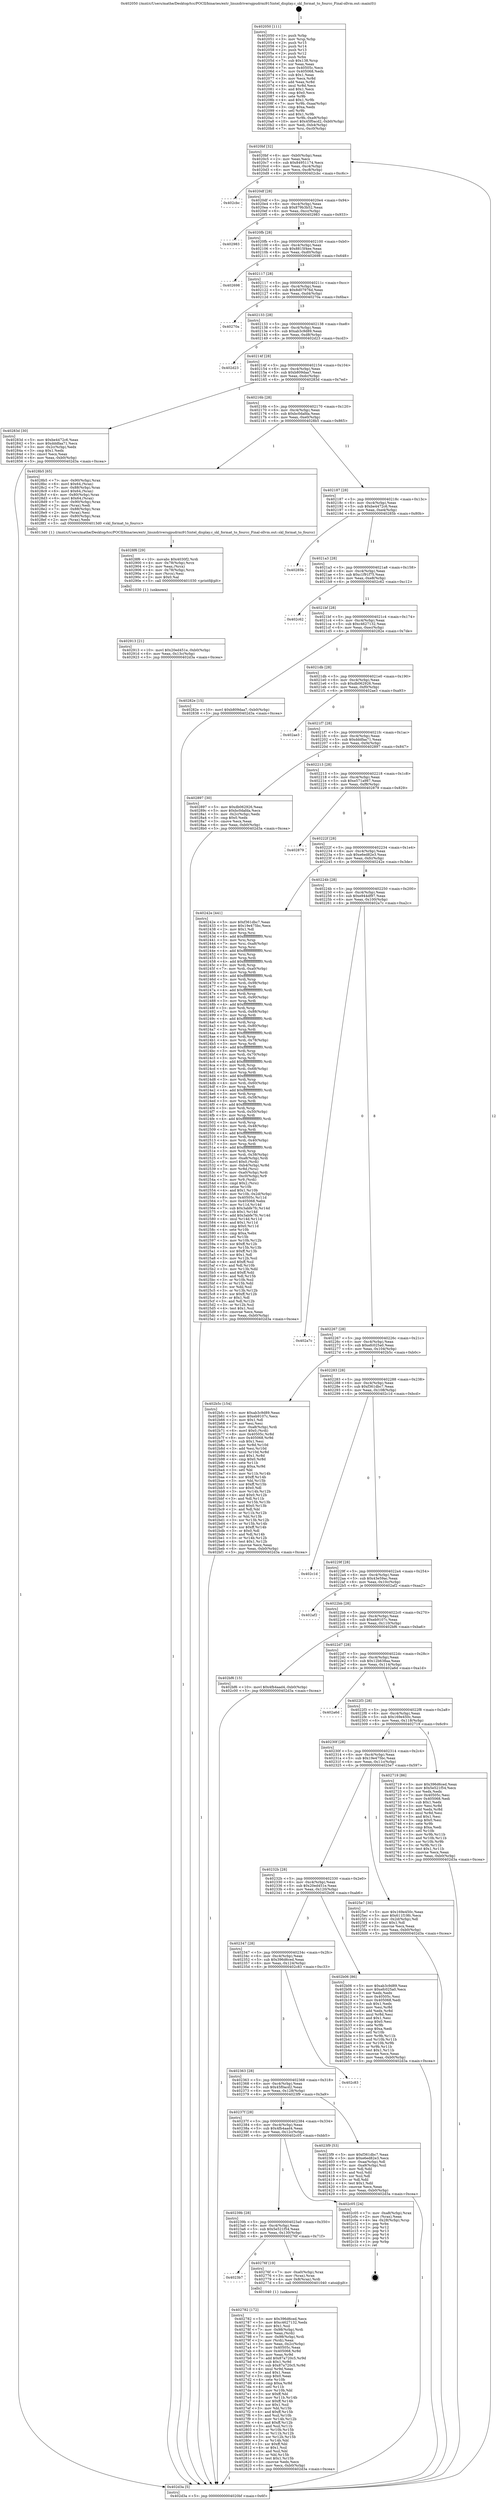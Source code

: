 digraph "0x402050" {
  label = "0x402050 (/mnt/c/Users/mathe/Desktop/tcc/POCII/binaries/extr_linuxdriversgpudrmi915intel_display.c_skl_format_to_fourcc_Final-ollvm.out::main(0))"
  labelloc = "t"
  node[shape=record]

  Entry [label="",width=0.3,height=0.3,shape=circle,fillcolor=black,style=filled]
  "0x4020bf" [label="{
     0x4020bf [32]\l
     | [instrs]\l
     &nbsp;&nbsp;0x4020bf \<+6\>: mov -0xb0(%rbp),%eax\l
     &nbsp;&nbsp;0x4020c5 \<+2\>: mov %eax,%ecx\l
     &nbsp;&nbsp;0x4020c7 \<+6\>: sub $0x84951174,%ecx\l
     &nbsp;&nbsp;0x4020cd \<+6\>: mov %eax,-0xc4(%rbp)\l
     &nbsp;&nbsp;0x4020d3 \<+6\>: mov %ecx,-0xc8(%rbp)\l
     &nbsp;&nbsp;0x4020d9 \<+6\>: je 0000000000402cbc \<main+0xc6c\>\l
  }"]
  "0x402cbc" [label="{
     0x402cbc\l
  }", style=dashed]
  "0x4020df" [label="{
     0x4020df [28]\l
     | [instrs]\l
     &nbsp;&nbsp;0x4020df \<+5\>: jmp 00000000004020e4 \<main+0x94\>\l
     &nbsp;&nbsp;0x4020e4 \<+6\>: mov -0xc4(%rbp),%eax\l
     &nbsp;&nbsp;0x4020ea \<+5\>: sub $0x879b3b52,%eax\l
     &nbsp;&nbsp;0x4020ef \<+6\>: mov %eax,-0xcc(%rbp)\l
     &nbsp;&nbsp;0x4020f5 \<+6\>: je 0000000000402983 \<main+0x933\>\l
  }"]
  Exit [label="",width=0.3,height=0.3,shape=circle,fillcolor=black,style=filled,peripheries=2]
  "0x402983" [label="{
     0x402983\l
  }", style=dashed]
  "0x4020fb" [label="{
     0x4020fb [28]\l
     | [instrs]\l
     &nbsp;&nbsp;0x4020fb \<+5\>: jmp 0000000000402100 \<main+0xb0\>\l
     &nbsp;&nbsp;0x402100 \<+6\>: mov -0xc4(%rbp),%eax\l
     &nbsp;&nbsp;0x402106 \<+5\>: sub $0x8815f4ee,%eax\l
     &nbsp;&nbsp;0x40210b \<+6\>: mov %eax,-0xd0(%rbp)\l
     &nbsp;&nbsp;0x402111 \<+6\>: je 0000000000402698 \<main+0x648\>\l
  }"]
  "0x402913" [label="{
     0x402913 [21]\l
     | [instrs]\l
     &nbsp;&nbsp;0x402913 \<+10\>: movl $0x20ed451e,-0xb0(%rbp)\l
     &nbsp;&nbsp;0x40291d \<+6\>: mov %eax,-0x13c(%rbp)\l
     &nbsp;&nbsp;0x402923 \<+5\>: jmp 0000000000402d3a \<main+0xcea\>\l
  }"]
  "0x402698" [label="{
     0x402698\l
  }", style=dashed]
  "0x402117" [label="{
     0x402117 [28]\l
     | [instrs]\l
     &nbsp;&nbsp;0x402117 \<+5\>: jmp 000000000040211c \<main+0xcc\>\l
     &nbsp;&nbsp;0x40211c \<+6\>: mov -0xc4(%rbp),%eax\l
     &nbsp;&nbsp;0x402122 \<+5\>: sub $0x8d07976d,%eax\l
     &nbsp;&nbsp;0x402127 \<+6\>: mov %eax,-0xd4(%rbp)\l
     &nbsp;&nbsp;0x40212d \<+6\>: je 000000000040270a \<main+0x6ba\>\l
  }"]
  "0x4028f6" [label="{
     0x4028f6 [29]\l
     | [instrs]\l
     &nbsp;&nbsp;0x4028f6 \<+10\>: movabs $0x4030f2,%rdi\l
     &nbsp;&nbsp;0x402900 \<+4\>: mov -0x78(%rbp),%rcx\l
     &nbsp;&nbsp;0x402904 \<+2\>: mov %eax,(%rcx)\l
     &nbsp;&nbsp;0x402906 \<+4\>: mov -0x78(%rbp),%rcx\l
     &nbsp;&nbsp;0x40290a \<+2\>: mov (%rcx),%esi\l
     &nbsp;&nbsp;0x40290c \<+2\>: mov $0x0,%al\l
     &nbsp;&nbsp;0x40290e \<+5\>: call 0000000000401030 \<printf@plt\>\l
     | [calls]\l
     &nbsp;&nbsp;0x401030 \{1\} (unknown)\l
  }"]
  "0x40270a" [label="{
     0x40270a\l
  }", style=dashed]
  "0x402133" [label="{
     0x402133 [28]\l
     | [instrs]\l
     &nbsp;&nbsp;0x402133 \<+5\>: jmp 0000000000402138 \<main+0xe8\>\l
     &nbsp;&nbsp;0x402138 \<+6\>: mov -0xc4(%rbp),%eax\l
     &nbsp;&nbsp;0x40213e \<+5\>: sub $0xab3c9d89,%eax\l
     &nbsp;&nbsp;0x402143 \<+6\>: mov %eax,-0xd8(%rbp)\l
     &nbsp;&nbsp;0x402149 \<+6\>: je 0000000000402d23 \<main+0xcd3\>\l
  }"]
  "0x402782" [label="{
     0x402782 [172]\l
     | [instrs]\l
     &nbsp;&nbsp;0x402782 \<+5\>: mov $0x396d6ced,%ecx\l
     &nbsp;&nbsp;0x402787 \<+5\>: mov $0xc4627132,%edx\l
     &nbsp;&nbsp;0x40278c \<+3\>: mov $0x1,%sil\l
     &nbsp;&nbsp;0x40278f \<+7\>: mov -0x98(%rbp),%rdi\l
     &nbsp;&nbsp;0x402796 \<+2\>: mov %eax,(%rdi)\l
     &nbsp;&nbsp;0x402798 \<+7\>: mov -0x98(%rbp),%rdi\l
     &nbsp;&nbsp;0x40279f \<+2\>: mov (%rdi),%eax\l
     &nbsp;&nbsp;0x4027a1 \<+3\>: mov %eax,-0x2c(%rbp)\l
     &nbsp;&nbsp;0x4027a4 \<+7\>: mov 0x40505c,%eax\l
     &nbsp;&nbsp;0x4027ab \<+8\>: mov 0x405068,%r8d\l
     &nbsp;&nbsp;0x4027b3 \<+3\>: mov %eax,%r9d\l
     &nbsp;&nbsp;0x4027b6 \<+7\>: add $0x87a720c5,%r9d\l
     &nbsp;&nbsp;0x4027bd \<+4\>: sub $0x1,%r9d\l
     &nbsp;&nbsp;0x4027c1 \<+7\>: sub $0x87a720c5,%r9d\l
     &nbsp;&nbsp;0x4027c8 \<+4\>: imul %r9d,%eax\l
     &nbsp;&nbsp;0x4027cc \<+3\>: and $0x1,%eax\l
     &nbsp;&nbsp;0x4027cf \<+3\>: cmp $0x0,%eax\l
     &nbsp;&nbsp;0x4027d2 \<+4\>: sete %r10b\l
     &nbsp;&nbsp;0x4027d6 \<+4\>: cmp $0xa,%r8d\l
     &nbsp;&nbsp;0x4027da \<+4\>: setl %r11b\l
     &nbsp;&nbsp;0x4027de \<+3\>: mov %r10b,%bl\l
     &nbsp;&nbsp;0x4027e1 \<+3\>: xor $0xff,%bl\l
     &nbsp;&nbsp;0x4027e4 \<+3\>: mov %r11b,%r14b\l
     &nbsp;&nbsp;0x4027e7 \<+4\>: xor $0xff,%r14b\l
     &nbsp;&nbsp;0x4027eb \<+4\>: xor $0x1,%sil\l
     &nbsp;&nbsp;0x4027ef \<+3\>: mov %bl,%r15b\l
     &nbsp;&nbsp;0x4027f2 \<+4\>: and $0xff,%r15b\l
     &nbsp;&nbsp;0x4027f6 \<+3\>: and %sil,%r10b\l
     &nbsp;&nbsp;0x4027f9 \<+3\>: mov %r14b,%r12b\l
     &nbsp;&nbsp;0x4027fc \<+4\>: and $0xff,%r12b\l
     &nbsp;&nbsp;0x402800 \<+3\>: and %sil,%r11b\l
     &nbsp;&nbsp;0x402803 \<+3\>: or %r10b,%r15b\l
     &nbsp;&nbsp;0x402806 \<+3\>: or %r11b,%r12b\l
     &nbsp;&nbsp;0x402809 \<+3\>: xor %r12b,%r15b\l
     &nbsp;&nbsp;0x40280c \<+3\>: or %r14b,%bl\l
     &nbsp;&nbsp;0x40280f \<+3\>: xor $0xff,%bl\l
     &nbsp;&nbsp;0x402812 \<+4\>: or $0x1,%sil\l
     &nbsp;&nbsp;0x402816 \<+3\>: and %sil,%bl\l
     &nbsp;&nbsp;0x402819 \<+3\>: or %bl,%r15b\l
     &nbsp;&nbsp;0x40281c \<+4\>: test $0x1,%r15b\l
     &nbsp;&nbsp;0x402820 \<+3\>: cmovne %edx,%ecx\l
     &nbsp;&nbsp;0x402823 \<+6\>: mov %ecx,-0xb0(%rbp)\l
     &nbsp;&nbsp;0x402829 \<+5\>: jmp 0000000000402d3a \<main+0xcea\>\l
  }"]
  "0x402d23" [label="{
     0x402d23\l
  }", style=dashed]
  "0x40214f" [label="{
     0x40214f [28]\l
     | [instrs]\l
     &nbsp;&nbsp;0x40214f \<+5\>: jmp 0000000000402154 \<main+0x104\>\l
     &nbsp;&nbsp;0x402154 \<+6\>: mov -0xc4(%rbp),%eax\l
     &nbsp;&nbsp;0x40215a \<+5\>: sub $0xb809daa7,%eax\l
     &nbsp;&nbsp;0x40215f \<+6\>: mov %eax,-0xdc(%rbp)\l
     &nbsp;&nbsp;0x402165 \<+6\>: je 000000000040283d \<main+0x7ed\>\l
  }"]
  "0x4023b7" [label="{
     0x4023b7\l
  }", style=dashed]
  "0x40283d" [label="{
     0x40283d [30]\l
     | [instrs]\l
     &nbsp;&nbsp;0x40283d \<+5\>: mov $0xbe4472c6,%eax\l
     &nbsp;&nbsp;0x402842 \<+5\>: mov $0xdddfaa71,%ecx\l
     &nbsp;&nbsp;0x402847 \<+3\>: mov -0x2c(%rbp),%edx\l
     &nbsp;&nbsp;0x40284a \<+3\>: cmp $0x1,%edx\l
     &nbsp;&nbsp;0x40284d \<+3\>: cmovl %ecx,%eax\l
     &nbsp;&nbsp;0x402850 \<+6\>: mov %eax,-0xb0(%rbp)\l
     &nbsp;&nbsp;0x402856 \<+5\>: jmp 0000000000402d3a \<main+0xcea\>\l
  }"]
  "0x40216b" [label="{
     0x40216b [28]\l
     | [instrs]\l
     &nbsp;&nbsp;0x40216b \<+5\>: jmp 0000000000402170 \<main+0x120\>\l
     &nbsp;&nbsp;0x402170 \<+6\>: mov -0xc4(%rbp),%eax\l
     &nbsp;&nbsp;0x402176 \<+5\>: sub $0xbc0dafda,%eax\l
     &nbsp;&nbsp;0x40217b \<+6\>: mov %eax,-0xe0(%rbp)\l
     &nbsp;&nbsp;0x402181 \<+6\>: je 00000000004028b5 \<main+0x865\>\l
  }"]
  "0x40276f" [label="{
     0x40276f [19]\l
     | [instrs]\l
     &nbsp;&nbsp;0x40276f \<+7\>: mov -0xa0(%rbp),%rax\l
     &nbsp;&nbsp;0x402776 \<+3\>: mov (%rax),%rax\l
     &nbsp;&nbsp;0x402779 \<+4\>: mov 0x8(%rax),%rdi\l
     &nbsp;&nbsp;0x40277d \<+5\>: call 0000000000401040 \<atoi@plt\>\l
     | [calls]\l
     &nbsp;&nbsp;0x401040 \{1\} (unknown)\l
  }"]
  "0x4028b5" [label="{
     0x4028b5 [65]\l
     | [instrs]\l
     &nbsp;&nbsp;0x4028b5 \<+7\>: mov -0x90(%rbp),%rax\l
     &nbsp;&nbsp;0x4028bc \<+6\>: movl $0x64,(%rax)\l
     &nbsp;&nbsp;0x4028c2 \<+7\>: mov -0x88(%rbp),%rax\l
     &nbsp;&nbsp;0x4028c9 \<+6\>: movl $0x64,(%rax)\l
     &nbsp;&nbsp;0x4028cf \<+4\>: mov -0x80(%rbp),%rax\l
     &nbsp;&nbsp;0x4028d3 \<+6\>: movl $0x64,(%rax)\l
     &nbsp;&nbsp;0x4028d9 \<+7\>: mov -0x90(%rbp),%rax\l
     &nbsp;&nbsp;0x4028e0 \<+2\>: mov (%rax),%edi\l
     &nbsp;&nbsp;0x4028e2 \<+7\>: mov -0x88(%rbp),%rax\l
     &nbsp;&nbsp;0x4028e9 \<+2\>: mov (%rax),%esi\l
     &nbsp;&nbsp;0x4028eb \<+4\>: mov -0x80(%rbp),%rax\l
     &nbsp;&nbsp;0x4028ef \<+2\>: mov (%rax),%edx\l
     &nbsp;&nbsp;0x4028f1 \<+5\>: call 00000000004013d0 \<skl_format_to_fourcc\>\l
     | [calls]\l
     &nbsp;&nbsp;0x4013d0 \{1\} (/mnt/c/Users/mathe/Desktop/tcc/POCII/binaries/extr_linuxdriversgpudrmi915intel_display.c_skl_format_to_fourcc_Final-ollvm.out::skl_format_to_fourcc)\l
  }"]
  "0x402187" [label="{
     0x402187 [28]\l
     | [instrs]\l
     &nbsp;&nbsp;0x402187 \<+5\>: jmp 000000000040218c \<main+0x13c\>\l
     &nbsp;&nbsp;0x40218c \<+6\>: mov -0xc4(%rbp),%eax\l
     &nbsp;&nbsp;0x402192 \<+5\>: sub $0xbe4472c6,%eax\l
     &nbsp;&nbsp;0x402197 \<+6\>: mov %eax,-0xe4(%rbp)\l
     &nbsp;&nbsp;0x40219d \<+6\>: je 000000000040285b \<main+0x80b\>\l
  }"]
  "0x40239b" [label="{
     0x40239b [28]\l
     | [instrs]\l
     &nbsp;&nbsp;0x40239b \<+5\>: jmp 00000000004023a0 \<main+0x350\>\l
     &nbsp;&nbsp;0x4023a0 \<+6\>: mov -0xc4(%rbp),%eax\l
     &nbsp;&nbsp;0x4023a6 \<+5\>: sub $0x5e521f54,%eax\l
     &nbsp;&nbsp;0x4023ab \<+6\>: mov %eax,-0x130(%rbp)\l
     &nbsp;&nbsp;0x4023b1 \<+6\>: je 000000000040276f \<main+0x71f\>\l
  }"]
  "0x40285b" [label="{
     0x40285b\l
  }", style=dashed]
  "0x4021a3" [label="{
     0x4021a3 [28]\l
     | [instrs]\l
     &nbsp;&nbsp;0x4021a3 \<+5\>: jmp 00000000004021a8 \<main+0x158\>\l
     &nbsp;&nbsp;0x4021a8 \<+6\>: mov -0xc4(%rbp),%eax\l
     &nbsp;&nbsp;0x4021ae \<+5\>: sub $0xc1f91f75,%eax\l
     &nbsp;&nbsp;0x4021b3 \<+6\>: mov %eax,-0xe8(%rbp)\l
     &nbsp;&nbsp;0x4021b9 \<+6\>: je 0000000000402c62 \<main+0xc12\>\l
  }"]
  "0x402c05" [label="{
     0x402c05 [24]\l
     | [instrs]\l
     &nbsp;&nbsp;0x402c05 \<+7\>: mov -0xa8(%rbp),%rax\l
     &nbsp;&nbsp;0x402c0c \<+2\>: mov (%rax),%eax\l
     &nbsp;&nbsp;0x402c0e \<+4\>: lea -0x28(%rbp),%rsp\l
     &nbsp;&nbsp;0x402c12 \<+1\>: pop %rbx\l
     &nbsp;&nbsp;0x402c13 \<+2\>: pop %r12\l
     &nbsp;&nbsp;0x402c15 \<+2\>: pop %r13\l
     &nbsp;&nbsp;0x402c17 \<+2\>: pop %r14\l
     &nbsp;&nbsp;0x402c19 \<+2\>: pop %r15\l
     &nbsp;&nbsp;0x402c1b \<+1\>: pop %rbp\l
     &nbsp;&nbsp;0x402c1c \<+1\>: ret\l
  }"]
  "0x402c62" [label="{
     0x402c62\l
  }", style=dashed]
  "0x4021bf" [label="{
     0x4021bf [28]\l
     | [instrs]\l
     &nbsp;&nbsp;0x4021bf \<+5\>: jmp 00000000004021c4 \<main+0x174\>\l
     &nbsp;&nbsp;0x4021c4 \<+6\>: mov -0xc4(%rbp),%eax\l
     &nbsp;&nbsp;0x4021ca \<+5\>: sub $0xc4627132,%eax\l
     &nbsp;&nbsp;0x4021cf \<+6\>: mov %eax,-0xec(%rbp)\l
     &nbsp;&nbsp;0x4021d5 \<+6\>: je 000000000040282e \<main+0x7de\>\l
  }"]
  "0x402050" [label="{
     0x402050 [111]\l
     | [instrs]\l
     &nbsp;&nbsp;0x402050 \<+1\>: push %rbp\l
     &nbsp;&nbsp;0x402051 \<+3\>: mov %rsp,%rbp\l
     &nbsp;&nbsp;0x402054 \<+2\>: push %r15\l
     &nbsp;&nbsp;0x402056 \<+2\>: push %r14\l
     &nbsp;&nbsp;0x402058 \<+2\>: push %r13\l
     &nbsp;&nbsp;0x40205a \<+2\>: push %r12\l
     &nbsp;&nbsp;0x40205c \<+1\>: push %rbx\l
     &nbsp;&nbsp;0x40205d \<+7\>: sub $0x138,%rsp\l
     &nbsp;&nbsp;0x402064 \<+2\>: xor %eax,%eax\l
     &nbsp;&nbsp;0x402066 \<+7\>: mov 0x40505c,%ecx\l
     &nbsp;&nbsp;0x40206d \<+7\>: mov 0x405068,%edx\l
     &nbsp;&nbsp;0x402074 \<+3\>: sub $0x1,%eax\l
     &nbsp;&nbsp;0x402077 \<+3\>: mov %ecx,%r8d\l
     &nbsp;&nbsp;0x40207a \<+3\>: add %eax,%r8d\l
     &nbsp;&nbsp;0x40207d \<+4\>: imul %r8d,%ecx\l
     &nbsp;&nbsp;0x402081 \<+3\>: and $0x1,%ecx\l
     &nbsp;&nbsp;0x402084 \<+3\>: cmp $0x0,%ecx\l
     &nbsp;&nbsp;0x402087 \<+4\>: sete %r9b\l
     &nbsp;&nbsp;0x40208b \<+4\>: and $0x1,%r9b\l
     &nbsp;&nbsp;0x40208f \<+7\>: mov %r9b,-0xaa(%rbp)\l
     &nbsp;&nbsp;0x402096 \<+3\>: cmp $0xa,%edx\l
     &nbsp;&nbsp;0x402099 \<+4\>: setl %r9b\l
     &nbsp;&nbsp;0x40209d \<+4\>: and $0x1,%r9b\l
     &nbsp;&nbsp;0x4020a1 \<+7\>: mov %r9b,-0xa9(%rbp)\l
     &nbsp;&nbsp;0x4020a8 \<+10\>: movl $0x45f0acd2,-0xb0(%rbp)\l
     &nbsp;&nbsp;0x4020b2 \<+6\>: mov %edi,-0xb4(%rbp)\l
     &nbsp;&nbsp;0x4020b8 \<+7\>: mov %rsi,-0xc0(%rbp)\l
  }"]
  "0x40282e" [label="{
     0x40282e [15]\l
     | [instrs]\l
     &nbsp;&nbsp;0x40282e \<+10\>: movl $0xb809daa7,-0xb0(%rbp)\l
     &nbsp;&nbsp;0x402838 \<+5\>: jmp 0000000000402d3a \<main+0xcea\>\l
  }"]
  "0x4021db" [label="{
     0x4021db [28]\l
     | [instrs]\l
     &nbsp;&nbsp;0x4021db \<+5\>: jmp 00000000004021e0 \<main+0x190\>\l
     &nbsp;&nbsp;0x4021e0 \<+6\>: mov -0xc4(%rbp),%eax\l
     &nbsp;&nbsp;0x4021e6 \<+5\>: sub $0xdb062926,%eax\l
     &nbsp;&nbsp;0x4021eb \<+6\>: mov %eax,-0xf0(%rbp)\l
     &nbsp;&nbsp;0x4021f1 \<+6\>: je 0000000000402ae3 \<main+0xa93\>\l
  }"]
  "0x402d3a" [label="{
     0x402d3a [5]\l
     | [instrs]\l
     &nbsp;&nbsp;0x402d3a \<+5\>: jmp 00000000004020bf \<main+0x6f\>\l
  }"]
  "0x402ae3" [label="{
     0x402ae3\l
  }", style=dashed]
  "0x4021f7" [label="{
     0x4021f7 [28]\l
     | [instrs]\l
     &nbsp;&nbsp;0x4021f7 \<+5\>: jmp 00000000004021fc \<main+0x1ac\>\l
     &nbsp;&nbsp;0x4021fc \<+6\>: mov -0xc4(%rbp),%eax\l
     &nbsp;&nbsp;0x402202 \<+5\>: sub $0xdddfaa71,%eax\l
     &nbsp;&nbsp;0x402207 \<+6\>: mov %eax,-0xf4(%rbp)\l
     &nbsp;&nbsp;0x40220d \<+6\>: je 0000000000402897 \<main+0x847\>\l
  }"]
  "0x40237f" [label="{
     0x40237f [28]\l
     | [instrs]\l
     &nbsp;&nbsp;0x40237f \<+5\>: jmp 0000000000402384 \<main+0x334\>\l
     &nbsp;&nbsp;0x402384 \<+6\>: mov -0xc4(%rbp),%eax\l
     &nbsp;&nbsp;0x40238a \<+5\>: sub $0x4fb4aad4,%eax\l
     &nbsp;&nbsp;0x40238f \<+6\>: mov %eax,-0x12c(%rbp)\l
     &nbsp;&nbsp;0x402395 \<+6\>: je 0000000000402c05 \<main+0xbb5\>\l
  }"]
  "0x402897" [label="{
     0x402897 [30]\l
     | [instrs]\l
     &nbsp;&nbsp;0x402897 \<+5\>: mov $0xdb062926,%eax\l
     &nbsp;&nbsp;0x40289c \<+5\>: mov $0xbc0dafda,%ecx\l
     &nbsp;&nbsp;0x4028a1 \<+3\>: mov -0x2c(%rbp),%edx\l
     &nbsp;&nbsp;0x4028a4 \<+3\>: cmp $0x0,%edx\l
     &nbsp;&nbsp;0x4028a7 \<+3\>: cmove %ecx,%eax\l
     &nbsp;&nbsp;0x4028aa \<+6\>: mov %eax,-0xb0(%rbp)\l
     &nbsp;&nbsp;0x4028b0 \<+5\>: jmp 0000000000402d3a \<main+0xcea\>\l
  }"]
  "0x402213" [label="{
     0x402213 [28]\l
     | [instrs]\l
     &nbsp;&nbsp;0x402213 \<+5\>: jmp 0000000000402218 \<main+0x1c8\>\l
     &nbsp;&nbsp;0x402218 \<+6\>: mov -0xc4(%rbp),%eax\l
     &nbsp;&nbsp;0x40221e \<+5\>: sub $0xe571a987,%eax\l
     &nbsp;&nbsp;0x402223 \<+6\>: mov %eax,-0xf8(%rbp)\l
     &nbsp;&nbsp;0x402229 \<+6\>: je 0000000000402879 \<main+0x829\>\l
  }"]
  "0x4023f9" [label="{
     0x4023f9 [53]\l
     | [instrs]\l
     &nbsp;&nbsp;0x4023f9 \<+5\>: mov $0xf361dbc7,%eax\l
     &nbsp;&nbsp;0x4023fe \<+5\>: mov $0xe6ed82e3,%ecx\l
     &nbsp;&nbsp;0x402403 \<+6\>: mov -0xaa(%rbp),%dl\l
     &nbsp;&nbsp;0x402409 \<+7\>: mov -0xa9(%rbp),%sil\l
     &nbsp;&nbsp;0x402410 \<+3\>: mov %dl,%dil\l
     &nbsp;&nbsp;0x402413 \<+3\>: and %sil,%dil\l
     &nbsp;&nbsp;0x402416 \<+3\>: xor %sil,%dl\l
     &nbsp;&nbsp;0x402419 \<+3\>: or %dl,%dil\l
     &nbsp;&nbsp;0x40241c \<+4\>: test $0x1,%dil\l
     &nbsp;&nbsp;0x402420 \<+3\>: cmovne %ecx,%eax\l
     &nbsp;&nbsp;0x402423 \<+6\>: mov %eax,-0xb0(%rbp)\l
     &nbsp;&nbsp;0x402429 \<+5\>: jmp 0000000000402d3a \<main+0xcea\>\l
  }"]
  "0x402879" [label="{
     0x402879\l
  }", style=dashed]
  "0x40222f" [label="{
     0x40222f [28]\l
     | [instrs]\l
     &nbsp;&nbsp;0x40222f \<+5\>: jmp 0000000000402234 \<main+0x1e4\>\l
     &nbsp;&nbsp;0x402234 \<+6\>: mov -0xc4(%rbp),%eax\l
     &nbsp;&nbsp;0x40223a \<+5\>: sub $0xe6ed82e3,%eax\l
     &nbsp;&nbsp;0x40223f \<+6\>: mov %eax,-0xfc(%rbp)\l
     &nbsp;&nbsp;0x402245 \<+6\>: je 000000000040242e \<main+0x3de\>\l
  }"]
  "0x402363" [label="{
     0x402363 [28]\l
     | [instrs]\l
     &nbsp;&nbsp;0x402363 \<+5\>: jmp 0000000000402368 \<main+0x318\>\l
     &nbsp;&nbsp;0x402368 \<+6\>: mov -0xc4(%rbp),%eax\l
     &nbsp;&nbsp;0x40236e \<+5\>: sub $0x45f0acd2,%eax\l
     &nbsp;&nbsp;0x402373 \<+6\>: mov %eax,-0x128(%rbp)\l
     &nbsp;&nbsp;0x402379 \<+6\>: je 00000000004023f9 \<main+0x3a9\>\l
  }"]
  "0x40242e" [label="{
     0x40242e [441]\l
     | [instrs]\l
     &nbsp;&nbsp;0x40242e \<+5\>: mov $0xf361dbc7,%eax\l
     &nbsp;&nbsp;0x402433 \<+5\>: mov $0x19e475bc,%ecx\l
     &nbsp;&nbsp;0x402438 \<+2\>: mov $0x1,%dl\l
     &nbsp;&nbsp;0x40243a \<+3\>: mov %rsp,%rsi\l
     &nbsp;&nbsp;0x40243d \<+4\>: add $0xfffffffffffffff0,%rsi\l
     &nbsp;&nbsp;0x402441 \<+3\>: mov %rsi,%rsp\l
     &nbsp;&nbsp;0x402444 \<+7\>: mov %rsi,-0xa8(%rbp)\l
     &nbsp;&nbsp;0x40244b \<+3\>: mov %rsp,%rsi\l
     &nbsp;&nbsp;0x40244e \<+4\>: add $0xfffffffffffffff0,%rsi\l
     &nbsp;&nbsp;0x402452 \<+3\>: mov %rsi,%rsp\l
     &nbsp;&nbsp;0x402455 \<+3\>: mov %rsp,%rdi\l
     &nbsp;&nbsp;0x402458 \<+4\>: add $0xfffffffffffffff0,%rdi\l
     &nbsp;&nbsp;0x40245c \<+3\>: mov %rdi,%rsp\l
     &nbsp;&nbsp;0x40245f \<+7\>: mov %rdi,-0xa0(%rbp)\l
     &nbsp;&nbsp;0x402466 \<+3\>: mov %rsp,%rdi\l
     &nbsp;&nbsp;0x402469 \<+4\>: add $0xfffffffffffffff0,%rdi\l
     &nbsp;&nbsp;0x40246d \<+3\>: mov %rdi,%rsp\l
     &nbsp;&nbsp;0x402470 \<+7\>: mov %rdi,-0x98(%rbp)\l
     &nbsp;&nbsp;0x402477 \<+3\>: mov %rsp,%rdi\l
     &nbsp;&nbsp;0x40247a \<+4\>: add $0xfffffffffffffff0,%rdi\l
     &nbsp;&nbsp;0x40247e \<+3\>: mov %rdi,%rsp\l
     &nbsp;&nbsp;0x402481 \<+7\>: mov %rdi,-0x90(%rbp)\l
     &nbsp;&nbsp;0x402488 \<+3\>: mov %rsp,%rdi\l
     &nbsp;&nbsp;0x40248b \<+4\>: add $0xfffffffffffffff0,%rdi\l
     &nbsp;&nbsp;0x40248f \<+3\>: mov %rdi,%rsp\l
     &nbsp;&nbsp;0x402492 \<+7\>: mov %rdi,-0x88(%rbp)\l
     &nbsp;&nbsp;0x402499 \<+3\>: mov %rsp,%rdi\l
     &nbsp;&nbsp;0x40249c \<+4\>: add $0xfffffffffffffff0,%rdi\l
     &nbsp;&nbsp;0x4024a0 \<+3\>: mov %rdi,%rsp\l
     &nbsp;&nbsp;0x4024a3 \<+4\>: mov %rdi,-0x80(%rbp)\l
     &nbsp;&nbsp;0x4024a7 \<+3\>: mov %rsp,%rdi\l
     &nbsp;&nbsp;0x4024aa \<+4\>: add $0xfffffffffffffff0,%rdi\l
     &nbsp;&nbsp;0x4024ae \<+3\>: mov %rdi,%rsp\l
     &nbsp;&nbsp;0x4024b1 \<+4\>: mov %rdi,-0x78(%rbp)\l
     &nbsp;&nbsp;0x4024b5 \<+3\>: mov %rsp,%rdi\l
     &nbsp;&nbsp;0x4024b8 \<+4\>: add $0xfffffffffffffff0,%rdi\l
     &nbsp;&nbsp;0x4024bc \<+3\>: mov %rdi,%rsp\l
     &nbsp;&nbsp;0x4024bf \<+4\>: mov %rdi,-0x70(%rbp)\l
     &nbsp;&nbsp;0x4024c3 \<+3\>: mov %rsp,%rdi\l
     &nbsp;&nbsp;0x4024c6 \<+4\>: add $0xfffffffffffffff0,%rdi\l
     &nbsp;&nbsp;0x4024ca \<+3\>: mov %rdi,%rsp\l
     &nbsp;&nbsp;0x4024cd \<+4\>: mov %rdi,-0x68(%rbp)\l
     &nbsp;&nbsp;0x4024d1 \<+3\>: mov %rsp,%rdi\l
     &nbsp;&nbsp;0x4024d4 \<+4\>: add $0xfffffffffffffff0,%rdi\l
     &nbsp;&nbsp;0x4024d8 \<+3\>: mov %rdi,%rsp\l
     &nbsp;&nbsp;0x4024db \<+4\>: mov %rdi,-0x60(%rbp)\l
     &nbsp;&nbsp;0x4024df \<+3\>: mov %rsp,%rdi\l
     &nbsp;&nbsp;0x4024e2 \<+4\>: add $0xfffffffffffffff0,%rdi\l
     &nbsp;&nbsp;0x4024e6 \<+3\>: mov %rdi,%rsp\l
     &nbsp;&nbsp;0x4024e9 \<+4\>: mov %rdi,-0x58(%rbp)\l
     &nbsp;&nbsp;0x4024ed \<+3\>: mov %rsp,%rdi\l
     &nbsp;&nbsp;0x4024f0 \<+4\>: add $0xfffffffffffffff0,%rdi\l
     &nbsp;&nbsp;0x4024f4 \<+3\>: mov %rdi,%rsp\l
     &nbsp;&nbsp;0x4024f7 \<+4\>: mov %rdi,-0x50(%rbp)\l
     &nbsp;&nbsp;0x4024fb \<+3\>: mov %rsp,%rdi\l
     &nbsp;&nbsp;0x4024fe \<+4\>: add $0xfffffffffffffff0,%rdi\l
     &nbsp;&nbsp;0x402502 \<+3\>: mov %rdi,%rsp\l
     &nbsp;&nbsp;0x402505 \<+4\>: mov %rdi,-0x48(%rbp)\l
     &nbsp;&nbsp;0x402509 \<+3\>: mov %rsp,%rdi\l
     &nbsp;&nbsp;0x40250c \<+4\>: add $0xfffffffffffffff0,%rdi\l
     &nbsp;&nbsp;0x402510 \<+3\>: mov %rdi,%rsp\l
     &nbsp;&nbsp;0x402513 \<+4\>: mov %rdi,-0x40(%rbp)\l
     &nbsp;&nbsp;0x402517 \<+3\>: mov %rsp,%rdi\l
     &nbsp;&nbsp;0x40251a \<+4\>: add $0xfffffffffffffff0,%rdi\l
     &nbsp;&nbsp;0x40251e \<+3\>: mov %rdi,%rsp\l
     &nbsp;&nbsp;0x402521 \<+4\>: mov %rdi,-0x38(%rbp)\l
     &nbsp;&nbsp;0x402525 \<+7\>: mov -0xa8(%rbp),%rdi\l
     &nbsp;&nbsp;0x40252c \<+6\>: movl $0x0,(%rdi)\l
     &nbsp;&nbsp;0x402532 \<+7\>: mov -0xb4(%rbp),%r8d\l
     &nbsp;&nbsp;0x402539 \<+3\>: mov %r8d,(%rsi)\l
     &nbsp;&nbsp;0x40253c \<+7\>: mov -0xa0(%rbp),%rdi\l
     &nbsp;&nbsp;0x402543 \<+7\>: mov -0xc0(%rbp),%r9\l
     &nbsp;&nbsp;0x40254a \<+3\>: mov %r9,(%rdi)\l
     &nbsp;&nbsp;0x40254d \<+3\>: cmpl $0x2,(%rsi)\l
     &nbsp;&nbsp;0x402550 \<+4\>: setne %r10b\l
     &nbsp;&nbsp;0x402554 \<+4\>: and $0x1,%r10b\l
     &nbsp;&nbsp;0x402558 \<+4\>: mov %r10b,-0x2d(%rbp)\l
     &nbsp;&nbsp;0x40255c \<+8\>: mov 0x40505c,%r11d\l
     &nbsp;&nbsp;0x402564 \<+7\>: mov 0x405068,%ebx\l
     &nbsp;&nbsp;0x40256b \<+3\>: mov %r11d,%r14d\l
     &nbsp;&nbsp;0x40256e \<+7\>: sub $0x3abfe7fc,%r14d\l
     &nbsp;&nbsp;0x402575 \<+4\>: sub $0x1,%r14d\l
     &nbsp;&nbsp;0x402579 \<+7\>: add $0x3abfe7fc,%r14d\l
     &nbsp;&nbsp;0x402580 \<+4\>: imul %r14d,%r11d\l
     &nbsp;&nbsp;0x402584 \<+4\>: and $0x1,%r11d\l
     &nbsp;&nbsp;0x402588 \<+4\>: cmp $0x0,%r11d\l
     &nbsp;&nbsp;0x40258c \<+4\>: sete %r10b\l
     &nbsp;&nbsp;0x402590 \<+3\>: cmp $0xa,%ebx\l
     &nbsp;&nbsp;0x402593 \<+4\>: setl %r15b\l
     &nbsp;&nbsp;0x402597 \<+3\>: mov %r10b,%r12b\l
     &nbsp;&nbsp;0x40259a \<+4\>: xor $0xff,%r12b\l
     &nbsp;&nbsp;0x40259e \<+3\>: mov %r15b,%r13b\l
     &nbsp;&nbsp;0x4025a1 \<+4\>: xor $0xff,%r13b\l
     &nbsp;&nbsp;0x4025a5 \<+3\>: xor $0x1,%dl\l
     &nbsp;&nbsp;0x4025a8 \<+3\>: mov %r12b,%sil\l
     &nbsp;&nbsp;0x4025ab \<+4\>: and $0xff,%sil\l
     &nbsp;&nbsp;0x4025af \<+3\>: and %dl,%r10b\l
     &nbsp;&nbsp;0x4025b2 \<+3\>: mov %r13b,%dil\l
     &nbsp;&nbsp;0x4025b5 \<+4\>: and $0xff,%dil\l
     &nbsp;&nbsp;0x4025b9 \<+3\>: and %dl,%r15b\l
     &nbsp;&nbsp;0x4025bc \<+3\>: or %r10b,%sil\l
     &nbsp;&nbsp;0x4025bf \<+3\>: or %r15b,%dil\l
     &nbsp;&nbsp;0x4025c2 \<+3\>: xor %dil,%sil\l
     &nbsp;&nbsp;0x4025c5 \<+3\>: or %r13b,%r12b\l
     &nbsp;&nbsp;0x4025c8 \<+4\>: xor $0xff,%r12b\l
     &nbsp;&nbsp;0x4025cc \<+3\>: or $0x1,%dl\l
     &nbsp;&nbsp;0x4025cf \<+3\>: and %dl,%r12b\l
     &nbsp;&nbsp;0x4025d2 \<+3\>: or %r12b,%sil\l
     &nbsp;&nbsp;0x4025d5 \<+4\>: test $0x1,%sil\l
     &nbsp;&nbsp;0x4025d9 \<+3\>: cmovne %ecx,%eax\l
     &nbsp;&nbsp;0x4025dc \<+6\>: mov %eax,-0xb0(%rbp)\l
     &nbsp;&nbsp;0x4025e2 \<+5\>: jmp 0000000000402d3a \<main+0xcea\>\l
  }"]
  "0x40224b" [label="{
     0x40224b [28]\l
     | [instrs]\l
     &nbsp;&nbsp;0x40224b \<+5\>: jmp 0000000000402250 \<main+0x200\>\l
     &nbsp;&nbsp;0x402250 \<+6\>: mov -0xc4(%rbp),%eax\l
     &nbsp;&nbsp;0x402256 \<+5\>: sub $0xe944df97,%eax\l
     &nbsp;&nbsp;0x40225b \<+6\>: mov %eax,-0x100(%rbp)\l
     &nbsp;&nbsp;0x402261 \<+6\>: je 0000000000402a7c \<main+0xa2c\>\l
  }"]
  "0x402c83" [label="{
     0x402c83\l
  }", style=dashed]
  "0x402a7c" [label="{
     0x402a7c\l
  }", style=dashed]
  "0x402267" [label="{
     0x402267 [28]\l
     | [instrs]\l
     &nbsp;&nbsp;0x402267 \<+5\>: jmp 000000000040226c \<main+0x21c\>\l
     &nbsp;&nbsp;0x40226c \<+6\>: mov -0xc4(%rbp),%eax\l
     &nbsp;&nbsp;0x402272 \<+5\>: sub $0xefc025a0,%eax\l
     &nbsp;&nbsp;0x402277 \<+6\>: mov %eax,-0x104(%rbp)\l
     &nbsp;&nbsp;0x40227d \<+6\>: je 0000000000402b5c \<main+0xb0c\>\l
  }"]
  "0x402347" [label="{
     0x402347 [28]\l
     | [instrs]\l
     &nbsp;&nbsp;0x402347 \<+5\>: jmp 000000000040234c \<main+0x2fc\>\l
     &nbsp;&nbsp;0x40234c \<+6\>: mov -0xc4(%rbp),%eax\l
     &nbsp;&nbsp;0x402352 \<+5\>: sub $0x396d6ced,%eax\l
     &nbsp;&nbsp;0x402357 \<+6\>: mov %eax,-0x124(%rbp)\l
     &nbsp;&nbsp;0x40235d \<+6\>: je 0000000000402c83 \<main+0xc33\>\l
  }"]
  "0x402b5c" [label="{
     0x402b5c [154]\l
     | [instrs]\l
     &nbsp;&nbsp;0x402b5c \<+5\>: mov $0xab3c9d89,%eax\l
     &nbsp;&nbsp;0x402b61 \<+5\>: mov $0xeb9107c,%ecx\l
     &nbsp;&nbsp;0x402b66 \<+2\>: mov $0x1,%dl\l
     &nbsp;&nbsp;0x402b68 \<+2\>: xor %esi,%esi\l
     &nbsp;&nbsp;0x402b6a \<+7\>: mov -0xa8(%rbp),%rdi\l
     &nbsp;&nbsp;0x402b71 \<+6\>: movl $0x0,(%rdi)\l
     &nbsp;&nbsp;0x402b77 \<+8\>: mov 0x40505c,%r8d\l
     &nbsp;&nbsp;0x402b7f \<+8\>: mov 0x405068,%r9d\l
     &nbsp;&nbsp;0x402b87 \<+3\>: sub $0x1,%esi\l
     &nbsp;&nbsp;0x402b8a \<+3\>: mov %r8d,%r10d\l
     &nbsp;&nbsp;0x402b8d \<+3\>: add %esi,%r10d\l
     &nbsp;&nbsp;0x402b90 \<+4\>: imul %r10d,%r8d\l
     &nbsp;&nbsp;0x402b94 \<+4\>: and $0x1,%r8d\l
     &nbsp;&nbsp;0x402b98 \<+4\>: cmp $0x0,%r8d\l
     &nbsp;&nbsp;0x402b9c \<+4\>: sete %r11b\l
     &nbsp;&nbsp;0x402ba0 \<+4\>: cmp $0xa,%r9d\l
     &nbsp;&nbsp;0x402ba4 \<+3\>: setl %bl\l
     &nbsp;&nbsp;0x402ba7 \<+3\>: mov %r11b,%r14b\l
     &nbsp;&nbsp;0x402baa \<+4\>: xor $0xff,%r14b\l
     &nbsp;&nbsp;0x402bae \<+3\>: mov %bl,%r15b\l
     &nbsp;&nbsp;0x402bb1 \<+4\>: xor $0xff,%r15b\l
     &nbsp;&nbsp;0x402bb5 \<+3\>: xor $0x0,%dl\l
     &nbsp;&nbsp;0x402bb8 \<+3\>: mov %r14b,%r12b\l
     &nbsp;&nbsp;0x402bbb \<+4\>: and $0x0,%r12b\l
     &nbsp;&nbsp;0x402bbf \<+3\>: and %dl,%r11b\l
     &nbsp;&nbsp;0x402bc2 \<+3\>: mov %r15b,%r13b\l
     &nbsp;&nbsp;0x402bc5 \<+4\>: and $0x0,%r13b\l
     &nbsp;&nbsp;0x402bc9 \<+2\>: and %dl,%bl\l
     &nbsp;&nbsp;0x402bcb \<+3\>: or %r11b,%r12b\l
     &nbsp;&nbsp;0x402bce \<+3\>: or %bl,%r13b\l
     &nbsp;&nbsp;0x402bd1 \<+3\>: xor %r13b,%r12b\l
     &nbsp;&nbsp;0x402bd4 \<+3\>: or %r15b,%r14b\l
     &nbsp;&nbsp;0x402bd7 \<+4\>: xor $0xff,%r14b\l
     &nbsp;&nbsp;0x402bdb \<+3\>: or $0x0,%dl\l
     &nbsp;&nbsp;0x402bde \<+3\>: and %dl,%r14b\l
     &nbsp;&nbsp;0x402be1 \<+3\>: or %r14b,%r12b\l
     &nbsp;&nbsp;0x402be4 \<+4\>: test $0x1,%r12b\l
     &nbsp;&nbsp;0x402be8 \<+3\>: cmovne %ecx,%eax\l
     &nbsp;&nbsp;0x402beb \<+6\>: mov %eax,-0xb0(%rbp)\l
     &nbsp;&nbsp;0x402bf1 \<+5\>: jmp 0000000000402d3a \<main+0xcea\>\l
  }"]
  "0x402283" [label="{
     0x402283 [28]\l
     | [instrs]\l
     &nbsp;&nbsp;0x402283 \<+5\>: jmp 0000000000402288 \<main+0x238\>\l
     &nbsp;&nbsp;0x402288 \<+6\>: mov -0xc4(%rbp),%eax\l
     &nbsp;&nbsp;0x40228e \<+5\>: sub $0xf361dbc7,%eax\l
     &nbsp;&nbsp;0x402293 \<+6\>: mov %eax,-0x108(%rbp)\l
     &nbsp;&nbsp;0x402299 \<+6\>: je 0000000000402c1d \<main+0xbcd\>\l
  }"]
  "0x402b06" [label="{
     0x402b06 [86]\l
     | [instrs]\l
     &nbsp;&nbsp;0x402b06 \<+5\>: mov $0xab3c9d89,%eax\l
     &nbsp;&nbsp;0x402b0b \<+5\>: mov $0xefc025a0,%ecx\l
     &nbsp;&nbsp;0x402b10 \<+2\>: xor %edx,%edx\l
     &nbsp;&nbsp;0x402b12 \<+7\>: mov 0x40505c,%esi\l
     &nbsp;&nbsp;0x402b19 \<+7\>: mov 0x405068,%edi\l
     &nbsp;&nbsp;0x402b20 \<+3\>: sub $0x1,%edx\l
     &nbsp;&nbsp;0x402b23 \<+3\>: mov %esi,%r8d\l
     &nbsp;&nbsp;0x402b26 \<+3\>: add %edx,%r8d\l
     &nbsp;&nbsp;0x402b29 \<+4\>: imul %r8d,%esi\l
     &nbsp;&nbsp;0x402b2d \<+3\>: and $0x1,%esi\l
     &nbsp;&nbsp;0x402b30 \<+3\>: cmp $0x0,%esi\l
     &nbsp;&nbsp;0x402b33 \<+4\>: sete %r9b\l
     &nbsp;&nbsp;0x402b37 \<+3\>: cmp $0xa,%edi\l
     &nbsp;&nbsp;0x402b3a \<+4\>: setl %r10b\l
     &nbsp;&nbsp;0x402b3e \<+3\>: mov %r9b,%r11b\l
     &nbsp;&nbsp;0x402b41 \<+3\>: and %r10b,%r11b\l
     &nbsp;&nbsp;0x402b44 \<+3\>: xor %r10b,%r9b\l
     &nbsp;&nbsp;0x402b47 \<+3\>: or %r9b,%r11b\l
     &nbsp;&nbsp;0x402b4a \<+4\>: test $0x1,%r11b\l
     &nbsp;&nbsp;0x402b4e \<+3\>: cmovne %ecx,%eax\l
     &nbsp;&nbsp;0x402b51 \<+6\>: mov %eax,-0xb0(%rbp)\l
     &nbsp;&nbsp;0x402b57 \<+5\>: jmp 0000000000402d3a \<main+0xcea\>\l
  }"]
  "0x402c1d" [label="{
     0x402c1d\l
  }", style=dashed]
  "0x40229f" [label="{
     0x40229f [28]\l
     | [instrs]\l
     &nbsp;&nbsp;0x40229f \<+5\>: jmp 00000000004022a4 \<main+0x254\>\l
     &nbsp;&nbsp;0x4022a4 \<+6\>: mov -0xc4(%rbp),%eax\l
     &nbsp;&nbsp;0x4022aa \<+5\>: sub $0x43e59ac,%eax\l
     &nbsp;&nbsp;0x4022af \<+6\>: mov %eax,-0x10c(%rbp)\l
     &nbsp;&nbsp;0x4022b5 \<+6\>: je 0000000000402af2 \<main+0xaa2\>\l
  }"]
  "0x40232b" [label="{
     0x40232b [28]\l
     | [instrs]\l
     &nbsp;&nbsp;0x40232b \<+5\>: jmp 0000000000402330 \<main+0x2e0\>\l
     &nbsp;&nbsp;0x402330 \<+6\>: mov -0xc4(%rbp),%eax\l
     &nbsp;&nbsp;0x402336 \<+5\>: sub $0x20ed451e,%eax\l
     &nbsp;&nbsp;0x40233b \<+6\>: mov %eax,-0x120(%rbp)\l
     &nbsp;&nbsp;0x402341 \<+6\>: je 0000000000402b06 \<main+0xab6\>\l
  }"]
  "0x402af2" [label="{
     0x402af2\l
  }", style=dashed]
  "0x4022bb" [label="{
     0x4022bb [28]\l
     | [instrs]\l
     &nbsp;&nbsp;0x4022bb \<+5\>: jmp 00000000004022c0 \<main+0x270\>\l
     &nbsp;&nbsp;0x4022c0 \<+6\>: mov -0xc4(%rbp),%eax\l
     &nbsp;&nbsp;0x4022c6 \<+5\>: sub $0xeb9107c,%eax\l
     &nbsp;&nbsp;0x4022cb \<+6\>: mov %eax,-0x110(%rbp)\l
     &nbsp;&nbsp;0x4022d1 \<+6\>: je 0000000000402bf6 \<main+0xba6\>\l
  }"]
  "0x4025e7" [label="{
     0x4025e7 [30]\l
     | [instrs]\l
     &nbsp;&nbsp;0x4025e7 \<+5\>: mov $0x169e450c,%eax\l
     &nbsp;&nbsp;0x4025ec \<+5\>: mov $0x611f19fc,%ecx\l
     &nbsp;&nbsp;0x4025f1 \<+3\>: mov -0x2d(%rbp),%dl\l
     &nbsp;&nbsp;0x4025f4 \<+3\>: test $0x1,%dl\l
     &nbsp;&nbsp;0x4025f7 \<+3\>: cmovne %ecx,%eax\l
     &nbsp;&nbsp;0x4025fa \<+6\>: mov %eax,-0xb0(%rbp)\l
     &nbsp;&nbsp;0x402600 \<+5\>: jmp 0000000000402d3a \<main+0xcea\>\l
  }"]
  "0x402bf6" [label="{
     0x402bf6 [15]\l
     | [instrs]\l
     &nbsp;&nbsp;0x402bf6 \<+10\>: movl $0x4fb4aad4,-0xb0(%rbp)\l
     &nbsp;&nbsp;0x402c00 \<+5\>: jmp 0000000000402d3a \<main+0xcea\>\l
  }"]
  "0x4022d7" [label="{
     0x4022d7 [28]\l
     | [instrs]\l
     &nbsp;&nbsp;0x4022d7 \<+5\>: jmp 00000000004022dc \<main+0x28c\>\l
     &nbsp;&nbsp;0x4022dc \<+6\>: mov -0xc4(%rbp),%eax\l
     &nbsp;&nbsp;0x4022e2 \<+5\>: sub $0x12b638aa,%eax\l
     &nbsp;&nbsp;0x4022e7 \<+6\>: mov %eax,-0x114(%rbp)\l
     &nbsp;&nbsp;0x4022ed \<+6\>: je 0000000000402a6d \<main+0xa1d\>\l
  }"]
  "0x40230f" [label="{
     0x40230f [28]\l
     | [instrs]\l
     &nbsp;&nbsp;0x40230f \<+5\>: jmp 0000000000402314 \<main+0x2c4\>\l
     &nbsp;&nbsp;0x402314 \<+6\>: mov -0xc4(%rbp),%eax\l
     &nbsp;&nbsp;0x40231a \<+5\>: sub $0x19e475bc,%eax\l
     &nbsp;&nbsp;0x40231f \<+6\>: mov %eax,-0x11c(%rbp)\l
     &nbsp;&nbsp;0x402325 \<+6\>: je 00000000004025e7 \<main+0x597\>\l
  }"]
  "0x402a6d" [label="{
     0x402a6d\l
  }", style=dashed]
  "0x4022f3" [label="{
     0x4022f3 [28]\l
     | [instrs]\l
     &nbsp;&nbsp;0x4022f3 \<+5\>: jmp 00000000004022f8 \<main+0x2a8\>\l
     &nbsp;&nbsp;0x4022f8 \<+6\>: mov -0xc4(%rbp),%eax\l
     &nbsp;&nbsp;0x4022fe \<+5\>: sub $0x169e450c,%eax\l
     &nbsp;&nbsp;0x402303 \<+6\>: mov %eax,-0x118(%rbp)\l
     &nbsp;&nbsp;0x402309 \<+6\>: je 0000000000402719 \<main+0x6c9\>\l
  }"]
  "0x402719" [label="{
     0x402719 [86]\l
     | [instrs]\l
     &nbsp;&nbsp;0x402719 \<+5\>: mov $0x396d6ced,%eax\l
     &nbsp;&nbsp;0x40271e \<+5\>: mov $0x5e521f54,%ecx\l
     &nbsp;&nbsp;0x402723 \<+2\>: xor %edx,%edx\l
     &nbsp;&nbsp;0x402725 \<+7\>: mov 0x40505c,%esi\l
     &nbsp;&nbsp;0x40272c \<+7\>: mov 0x405068,%edi\l
     &nbsp;&nbsp;0x402733 \<+3\>: sub $0x1,%edx\l
     &nbsp;&nbsp;0x402736 \<+3\>: mov %esi,%r8d\l
     &nbsp;&nbsp;0x402739 \<+3\>: add %edx,%r8d\l
     &nbsp;&nbsp;0x40273c \<+4\>: imul %r8d,%esi\l
     &nbsp;&nbsp;0x402740 \<+3\>: and $0x1,%esi\l
     &nbsp;&nbsp;0x402743 \<+3\>: cmp $0x0,%esi\l
     &nbsp;&nbsp;0x402746 \<+4\>: sete %r9b\l
     &nbsp;&nbsp;0x40274a \<+3\>: cmp $0xa,%edi\l
     &nbsp;&nbsp;0x40274d \<+4\>: setl %r10b\l
     &nbsp;&nbsp;0x402751 \<+3\>: mov %r9b,%r11b\l
     &nbsp;&nbsp;0x402754 \<+3\>: and %r10b,%r11b\l
     &nbsp;&nbsp;0x402757 \<+3\>: xor %r10b,%r9b\l
     &nbsp;&nbsp;0x40275a \<+3\>: or %r9b,%r11b\l
     &nbsp;&nbsp;0x40275d \<+4\>: test $0x1,%r11b\l
     &nbsp;&nbsp;0x402761 \<+3\>: cmovne %ecx,%eax\l
     &nbsp;&nbsp;0x402764 \<+6\>: mov %eax,-0xb0(%rbp)\l
     &nbsp;&nbsp;0x40276a \<+5\>: jmp 0000000000402d3a \<main+0xcea\>\l
  }"]
  Entry -> "0x402050" [label=" 1"]
  "0x4020bf" -> "0x402cbc" [label=" 0"]
  "0x4020bf" -> "0x4020df" [label=" 13"]
  "0x402c05" -> Exit [label=" 1"]
  "0x4020df" -> "0x402983" [label=" 0"]
  "0x4020df" -> "0x4020fb" [label=" 13"]
  "0x402bf6" -> "0x402d3a" [label=" 1"]
  "0x4020fb" -> "0x402698" [label=" 0"]
  "0x4020fb" -> "0x402117" [label=" 13"]
  "0x402b5c" -> "0x402d3a" [label=" 1"]
  "0x402117" -> "0x40270a" [label=" 0"]
  "0x402117" -> "0x402133" [label=" 13"]
  "0x402b06" -> "0x402d3a" [label=" 1"]
  "0x402133" -> "0x402d23" [label=" 0"]
  "0x402133" -> "0x40214f" [label=" 13"]
  "0x402913" -> "0x402d3a" [label=" 1"]
  "0x40214f" -> "0x40283d" [label=" 1"]
  "0x40214f" -> "0x40216b" [label=" 12"]
  "0x4028f6" -> "0x402913" [label=" 1"]
  "0x40216b" -> "0x4028b5" [label=" 1"]
  "0x40216b" -> "0x402187" [label=" 11"]
  "0x4028b5" -> "0x4028f6" [label=" 1"]
  "0x402187" -> "0x40285b" [label=" 0"]
  "0x402187" -> "0x4021a3" [label=" 11"]
  "0x40283d" -> "0x402d3a" [label=" 1"]
  "0x4021a3" -> "0x402c62" [label=" 0"]
  "0x4021a3" -> "0x4021bf" [label=" 11"]
  "0x40282e" -> "0x402d3a" [label=" 1"]
  "0x4021bf" -> "0x40282e" [label=" 1"]
  "0x4021bf" -> "0x4021db" [label=" 10"]
  "0x40239b" -> "0x4023b7" [label=" 0"]
  "0x4021db" -> "0x402ae3" [label=" 0"]
  "0x4021db" -> "0x4021f7" [label=" 10"]
  "0x40239b" -> "0x40276f" [label=" 1"]
  "0x4021f7" -> "0x402897" [label=" 1"]
  "0x4021f7" -> "0x402213" [label=" 9"]
  "0x402897" -> "0x402d3a" [label=" 1"]
  "0x402213" -> "0x402879" [label=" 0"]
  "0x402213" -> "0x40222f" [label=" 9"]
  "0x40237f" -> "0x40239b" [label=" 1"]
  "0x40222f" -> "0x40242e" [label=" 1"]
  "0x40222f" -> "0x40224b" [label=" 8"]
  "0x402782" -> "0x402d3a" [label=" 1"]
  "0x40224b" -> "0x402a7c" [label=" 0"]
  "0x40224b" -> "0x402267" [label=" 8"]
  "0x402719" -> "0x402d3a" [label=" 1"]
  "0x402267" -> "0x402b5c" [label=" 1"]
  "0x402267" -> "0x402283" [label=" 7"]
  "0x40242e" -> "0x402d3a" [label=" 1"]
  "0x402283" -> "0x402c1d" [label=" 0"]
  "0x402283" -> "0x40229f" [label=" 7"]
  "0x40276f" -> "0x402782" [label=" 1"]
  "0x40229f" -> "0x402af2" [label=" 0"]
  "0x40229f" -> "0x4022bb" [label=" 7"]
  "0x402050" -> "0x4020bf" [label=" 1"]
  "0x4022bb" -> "0x402bf6" [label=" 1"]
  "0x4022bb" -> "0x4022d7" [label=" 6"]
  "0x4023f9" -> "0x402d3a" [label=" 1"]
  "0x4022d7" -> "0x402a6d" [label=" 0"]
  "0x4022d7" -> "0x4022f3" [label=" 6"]
  "0x402363" -> "0x4023f9" [label=" 1"]
  "0x4022f3" -> "0x402719" [label=" 1"]
  "0x4022f3" -> "0x40230f" [label=" 5"]
  "0x402363" -> "0x40237f" [label=" 2"]
  "0x40230f" -> "0x4025e7" [label=" 1"]
  "0x40230f" -> "0x40232b" [label=" 4"]
  "0x402d3a" -> "0x4020bf" [label=" 12"]
  "0x40232b" -> "0x402b06" [label=" 1"]
  "0x40232b" -> "0x402347" [label=" 3"]
  "0x4025e7" -> "0x402d3a" [label=" 1"]
  "0x402347" -> "0x402c83" [label=" 0"]
  "0x402347" -> "0x402363" [label=" 3"]
  "0x40237f" -> "0x402c05" [label=" 1"]
}
